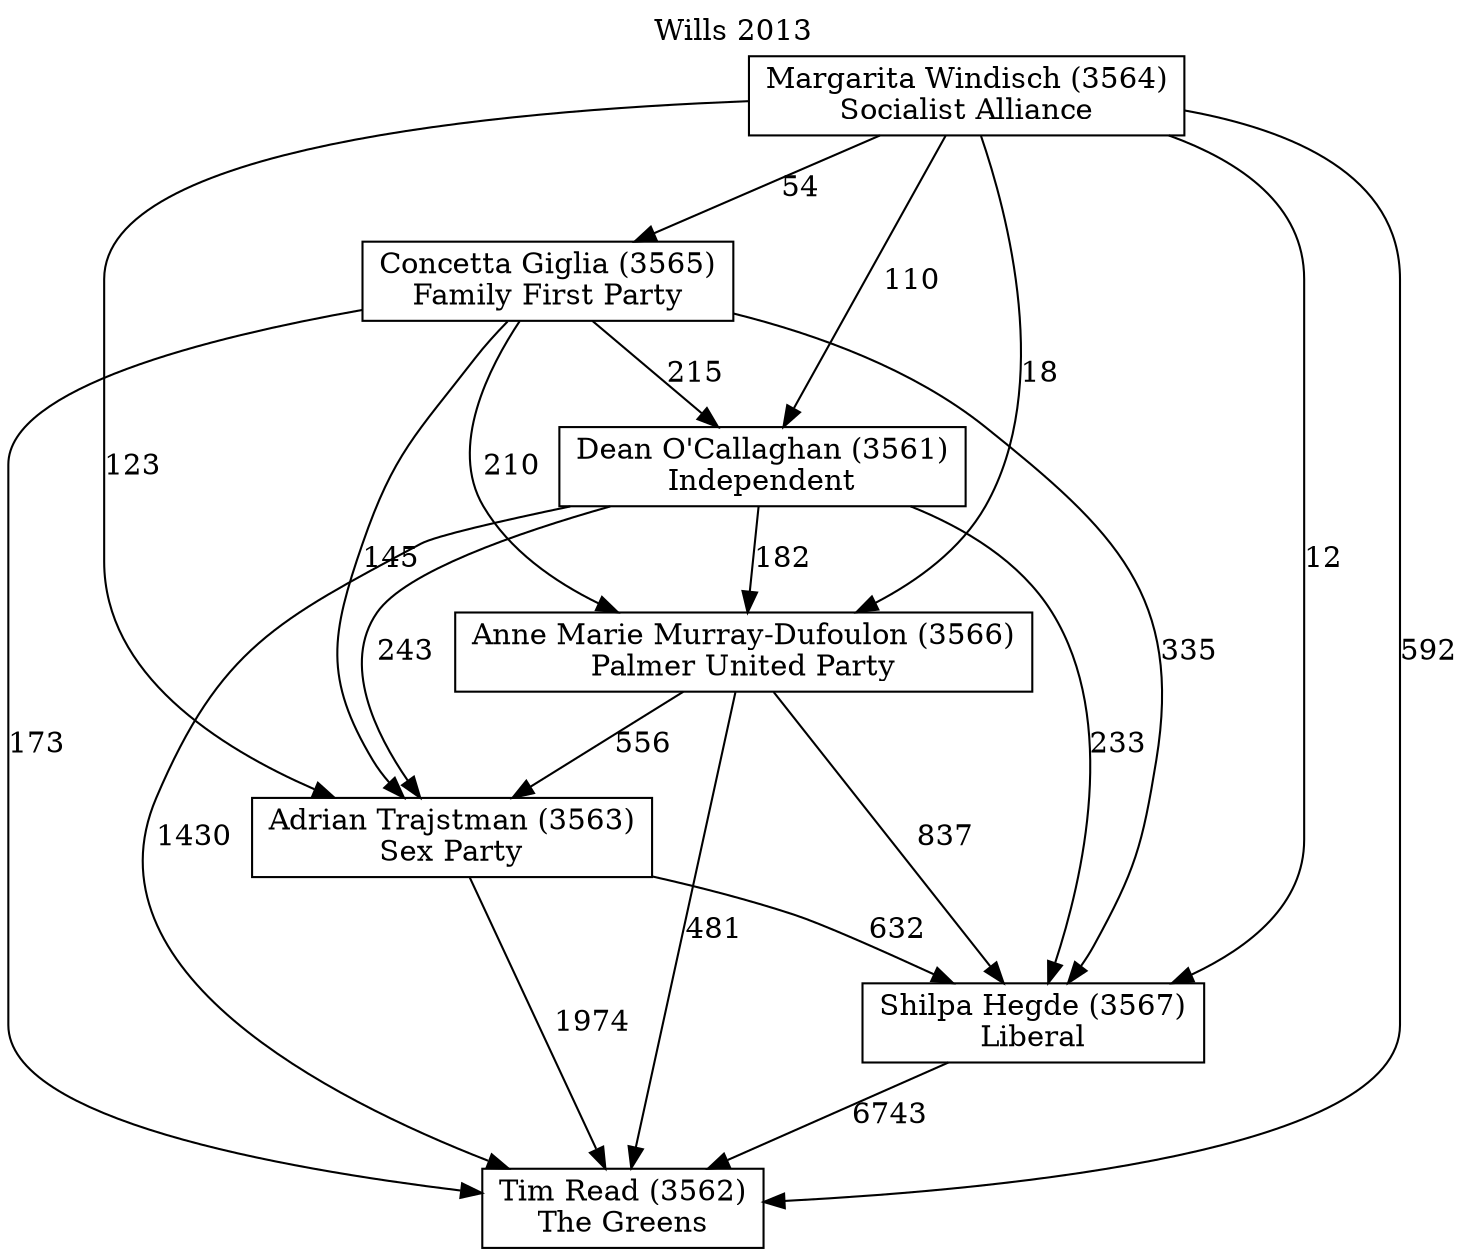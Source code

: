 // House preference flow
digraph "Tim Read (3562)_Wills_2013" {
	graph [label="Wills 2013" labelloc=t mclimit=10]
	node [shape=box]
	"Adrian Trajstman (3563)" [label="Adrian Trajstman (3563)
Sex Party"]
	"Anne Marie Murray-Dufoulon (3566)" [label="Anne Marie Murray-Dufoulon (3566)
Palmer United Party"]
	"Concetta Giglia (3565)" [label="Concetta Giglia (3565)
Family First Party"]
	"Dean O'Callaghan (3561)" [label="Dean O'Callaghan (3561)
Independent"]
	"Margarita Windisch (3564)" [label="Margarita Windisch (3564)
Socialist Alliance"]
	"Shilpa Hegde (3567)" [label="Shilpa Hegde (3567)
Liberal"]
	"Tim Read (3562)" [label="Tim Read (3562)
The Greens"]
	"Adrian Trajstman (3563)" -> "Shilpa Hegde (3567)" [label=632]
	"Adrian Trajstman (3563)" -> "Tim Read (3562)" [label=1974]
	"Anne Marie Murray-Dufoulon (3566)" -> "Adrian Trajstman (3563)" [label=556]
	"Anne Marie Murray-Dufoulon (3566)" -> "Shilpa Hegde (3567)" [label=837]
	"Anne Marie Murray-Dufoulon (3566)" -> "Tim Read (3562)" [label=481]
	"Concetta Giglia (3565)" -> "Adrian Trajstman (3563)" [label=145]
	"Concetta Giglia (3565)" -> "Anne Marie Murray-Dufoulon (3566)" [label=210]
	"Concetta Giglia (3565)" -> "Dean O'Callaghan (3561)" [label=215]
	"Concetta Giglia (3565)" -> "Shilpa Hegde (3567)" [label=335]
	"Concetta Giglia (3565)" -> "Tim Read (3562)" [label=173]
	"Dean O'Callaghan (3561)" -> "Adrian Trajstman (3563)" [label=243]
	"Dean O'Callaghan (3561)" -> "Anne Marie Murray-Dufoulon (3566)" [label=182]
	"Dean O'Callaghan (3561)" -> "Shilpa Hegde (3567)" [label=233]
	"Dean O'Callaghan (3561)" -> "Tim Read (3562)" [label=1430]
	"Margarita Windisch (3564)" -> "Adrian Trajstman (3563)" [label=123]
	"Margarita Windisch (3564)" -> "Anne Marie Murray-Dufoulon (3566)" [label=18]
	"Margarita Windisch (3564)" -> "Concetta Giglia (3565)" [label=54]
	"Margarita Windisch (3564)" -> "Dean O'Callaghan (3561)" [label=110]
	"Margarita Windisch (3564)" -> "Shilpa Hegde (3567)" [label=12]
	"Margarita Windisch (3564)" -> "Tim Read (3562)" [label=592]
	"Shilpa Hegde (3567)" -> "Tim Read (3562)" [label=6743]
}
